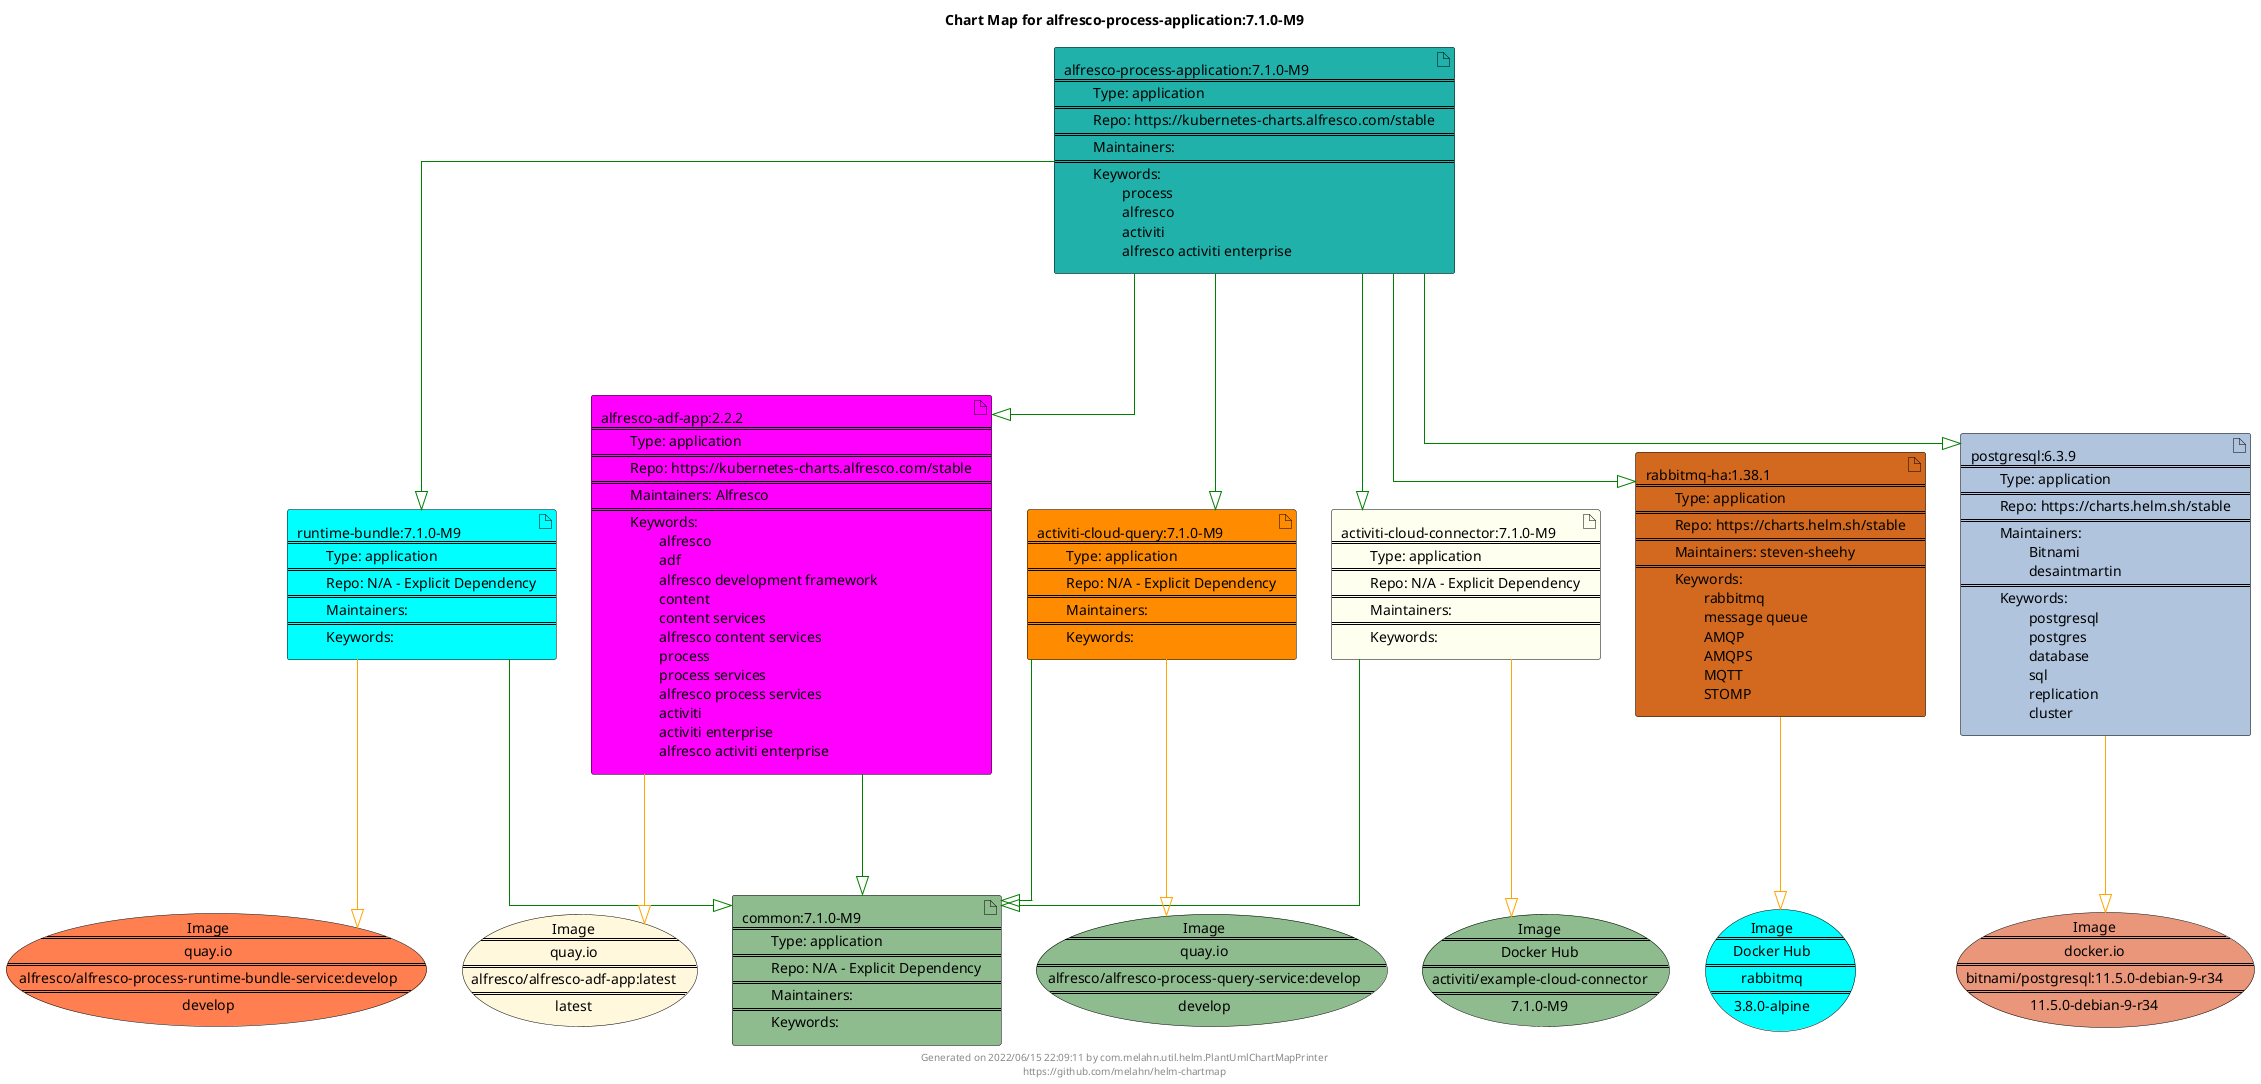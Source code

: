 @startuml
skinparam linetype ortho
skinparam backgroundColor white
skinparam usecaseBorderColor black
skinparam usecaseArrowColor LightSlateGray
skinparam artifactBorderColor black
skinparam artifactArrowColor LightSlateGray

title Chart Map for alfresco-process-application:7.1.0-M9

'There are 8 referenced Helm Charts
artifact "runtime-bundle:7.1.0-M9\n====\n\tType: application\n====\n\tRepo: N/A - Explicit Dependency\n====\n\tMaintainers: \n====\n\tKeywords: " as runtime_bundle_7_1_0_M9 #Cyan
artifact "rabbitmq-ha:1.38.1\n====\n\tType: application\n====\n\tRepo: https://charts.helm.sh/stable\n====\n\tMaintainers: steven-sheehy\n====\n\tKeywords: \n\t\trabbitmq\n\t\tmessage queue\n\t\tAMQP\n\t\tAMQPS\n\t\tMQTT\n\t\tSTOMP" as rabbitmq_ha_1_38_1 #Chocolate
artifact "alfresco-adf-app:2.2.2\n====\n\tType: application\n====\n\tRepo: https://kubernetes-charts.alfresco.com/stable\n====\n\tMaintainers: Alfresco\n====\n\tKeywords: \n\t\talfresco\n\t\tadf\n\t\talfresco development framework\n\t\tcontent\n\t\tcontent services\n\t\talfresco content services\n\t\tprocess\n\t\tprocess services\n\t\talfresco process services\n\t\tactiviti\n\t\tactiviti enterprise\n\t\talfresco activiti enterprise" as alfresco_adf_app_2_2_2 #Fuchsia
artifact "alfresco-process-application:7.1.0-M9\n====\n\tType: application\n====\n\tRepo: https://kubernetes-charts.alfresco.com/stable\n====\n\tMaintainers: \n====\n\tKeywords: \n\t\tprocess\n\t\talfresco\n\t\tactiviti\n\t\talfresco activiti enterprise" as alfresco_process_application_7_1_0_M9 #LightSeaGreen
artifact "activiti-cloud-query:7.1.0-M9\n====\n\tType: application\n====\n\tRepo: N/A - Explicit Dependency\n====\n\tMaintainers: \n====\n\tKeywords: " as activiti_cloud_query_7_1_0_M9 #Darkorange
artifact "postgresql:6.3.9\n====\n\tType: application\n====\n\tRepo: https://charts.helm.sh/stable\n====\n\tMaintainers: \n\t\tBitnami\n\t\tdesaintmartin\n====\n\tKeywords: \n\t\tpostgresql\n\t\tpostgres\n\t\tdatabase\n\t\tsql\n\t\treplication\n\t\tcluster" as postgresql_6_3_9 #LightSteelBlue
artifact "activiti-cloud-connector:7.1.0-M9\n====\n\tType: application\n====\n\tRepo: N/A - Explicit Dependency\n====\n\tMaintainers: \n====\n\tKeywords: " as activiti_cloud_connector_7_1_0_M9 #Ivory
artifact "common:7.1.0-M9\n====\n\tType: application\n====\n\tRepo: N/A - Explicit Dependency\n====\n\tMaintainers: \n====\n\tKeywords: " as common_7_1_0_M9 #DarkSeaGreen

'There are 6 referenced Docker Images
usecase "Image\n====\nDocker Hub\n====\nactiviti/example-cloud-connector\n====\n7.1.0-M9" as activiti_example_cloud_connector_7_1_0_M9 #DarkSeaGreen
usecase "Image\n====\nquay.io\n====\nalfresco/alfresco-adf-app:latest\n====\nlatest" as quay_io_alfresco_alfresco_adf_app_latest #Cornsilk
usecase "Image\n====\ndocker.io\n====\nbitnami/postgresql:11.5.0-debian-9-r34\n====\n11.5.0-debian-9-r34" as docker_io_bitnami_postgresql_11_5_0_debian_9_r34 #DarkSalmon
usecase "Image\n====\nquay.io\n====\nalfresco/alfresco-process-runtime-bundle-service:develop\n====\ndevelop" as quay_io_alfresco_alfresco_process_runtime_bundle_service_develop #Coral
usecase "Image\n====\nquay.io\n====\nalfresco/alfresco-process-query-service:develop\n====\ndevelop" as quay_io_alfresco_alfresco_process_query_service_develop #DarkSeaGreen
usecase "Image\n====\nDocker Hub\n====\nrabbitmq\n====\n3.8.0-alpine" as rabbitmq_3_8_0_alpine #Aqua

'Chart Dependencies
alfresco_process_application_7_1_0_M9--[#green]-|>activiti_cloud_connector_7_1_0_M9
activiti_cloud_connector_7_1_0_M9--[#green]-|>common_7_1_0_M9
alfresco_process_application_7_1_0_M9--[#green]-|>rabbitmq_ha_1_38_1
alfresco_process_application_7_1_0_M9--[#green]-|>alfresco_adf_app_2_2_2
alfresco_adf_app_2_2_2--[#green]-|>common_7_1_0_M9
alfresco_process_application_7_1_0_M9--[#green]-|>runtime_bundle_7_1_0_M9
runtime_bundle_7_1_0_M9--[#green]-|>common_7_1_0_M9
alfresco_process_application_7_1_0_M9--[#green]-|>activiti_cloud_query_7_1_0_M9
activiti_cloud_query_7_1_0_M9--[#green]-|>common_7_1_0_M9
alfresco_process_application_7_1_0_M9--[#green]-|>postgresql_6_3_9
runtime_bundle_7_1_0_M9--[#orange]-|>quay_io_alfresco_alfresco_process_runtime_bundle_service_develop
rabbitmq_ha_1_38_1--[#orange]-|>rabbitmq_3_8_0_alpine
alfresco_adf_app_2_2_2--[#orange]-|>quay_io_alfresco_alfresco_adf_app_latest
activiti_cloud_query_7_1_0_M9--[#orange]-|>quay_io_alfresco_alfresco_process_query_service_develop
postgresql_6_3_9--[#orange]-|>docker_io_bitnami_postgresql_11_5_0_debian_9_r34
activiti_cloud_connector_7_1_0_M9--[#orange]-|>activiti_example_cloud_connector_7_1_0_M9

center footer Generated on 2022/06/15 22:09:11 by com.melahn.util.helm.PlantUmlChartMapPrinter\nhttps://github.com/melahn/helm-chartmap
@enduml
